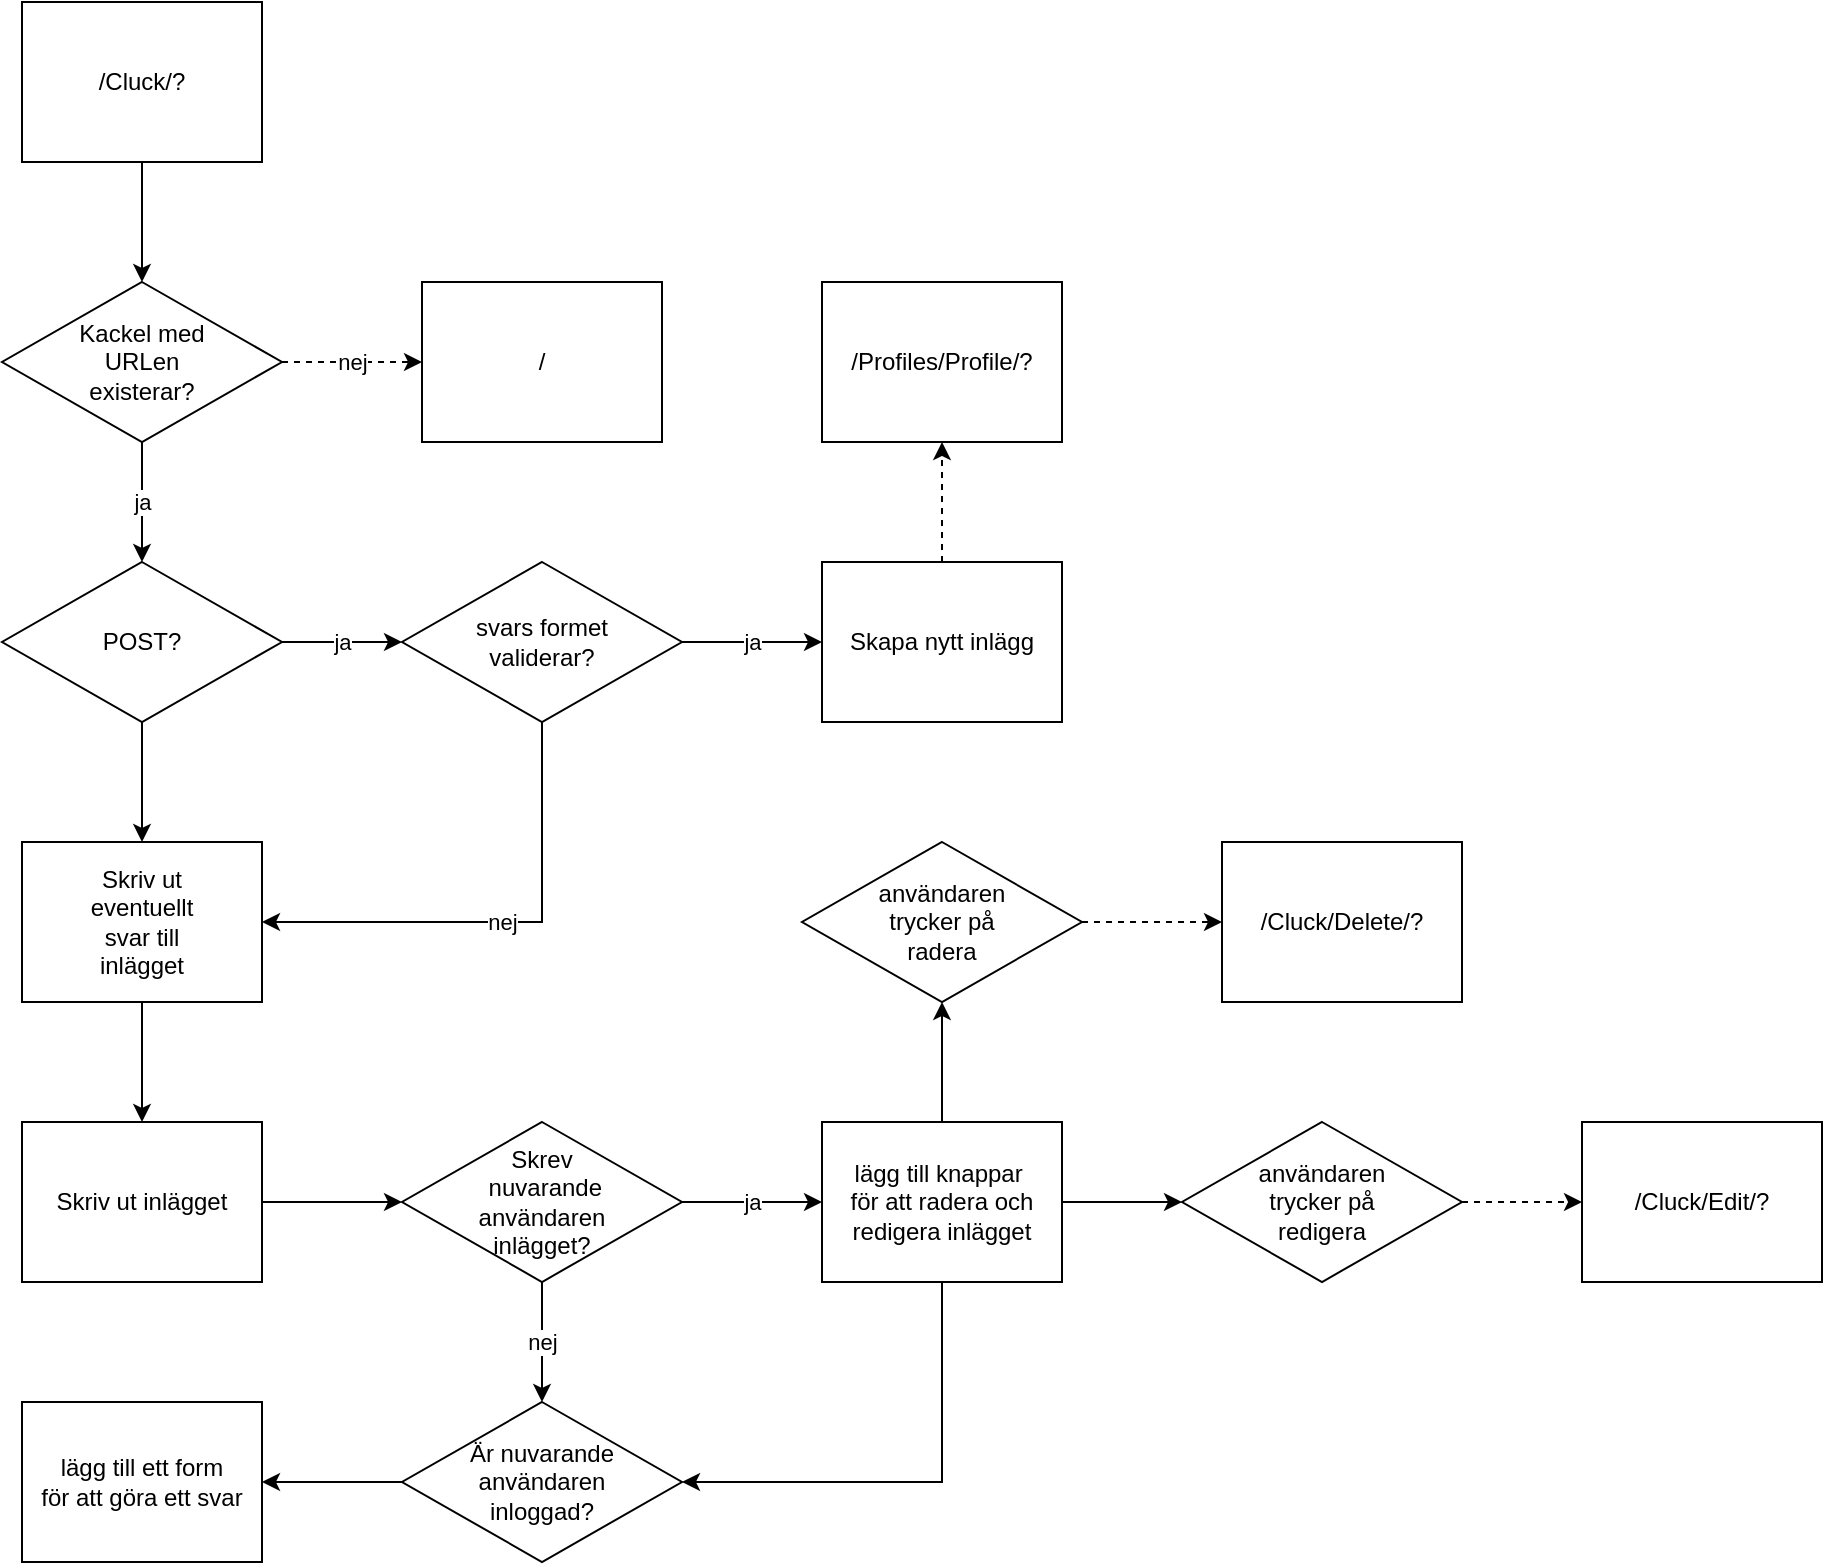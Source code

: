 <mxfile version="14.4.9" type="github">
  <diagram id="Y9szXQ_khthJUK_e-TBU" name="Page-1">
    <mxGraphModel dx="1422" dy="806" grid="1" gridSize="10" guides="1" tooltips="1" connect="1" arrows="1" fold="1" page="1" pageScale="1" pageWidth="2000" pageHeight="2000" math="0" shadow="0">
      <root>
        <mxCell id="0" />
        <mxCell id="1" parent="0" />
        <mxCell id="C6XxgDwA5r2vYgIf8eIn-3" value="" style="edgeStyle=orthogonalEdgeStyle;rounded=0;orthogonalLoop=1;jettySize=auto;html=1;" edge="1" parent="1" source="C6XxgDwA5r2vYgIf8eIn-1" target="C6XxgDwA5r2vYgIf8eIn-2">
          <mxGeometry relative="1" as="geometry" />
        </mxCell>
        <mxCell id="C6XxgDwA5r2vYgIf8eIn-1" value="/Cluck/?" style="rounded=0;whiteSpace=wrap;html=1;" vertex="1" parent="1">
          <mxGeometry x="80" y="40" width="120" height="80" as="geometry" />
        </mxCell>
        <mxCell id="C6XxgDwA5r2vYgIf8eIn-7" value="ja" style="edgeStyle=orthogonalEdgeStyle;rounded=0;orthogonalLoop=1;jettySize=auto;html=1;" edge="1" parent="1" source="C6XxgDwA5r2vYgIf8eIn-2" target="C6XxgDwA5r2vYgIf8eIn-6">
          <mxGeometry relative="1" as="geometry" />
        </mxCell>
        <mxCell id="C6XxgDwA5r2vYgIf8eIn-9" value="nej" style="edgeStyle=orthogonalEdgeStyle;rounded=0;orthogonalLoop=1;jettySize=auto;html=1;dashed=1;" edge="1" parent="1" source="C6XxgDwA5r2vYgIf8eIn-2" target="C6XxgDwA5r2vYgIf8eIn-8">
          <mxGeometry relative="1" as="geometry" />
        </mxCell>
        <mxCell id="C6XxgDwA5r2vYgIf8eIn-2" value="Kackel med&lt;br&gt;URLen&lt;br&gt;existerar?" style="rhombus;whiteSpace=wrap;html=1;rounded=0;" vertex="1" parent="1">
          <mxGeometry x="70" y="180" width="140" height="80" as="geometry" />
        </mxCell>
        <mxCell id="C6XxgDwA5r2vYgIf8eIn-11" value="ja" style="edgeStyle=orthogonalEdgeStyle;rounded=0;orthogonalLoop=1;jettySize=auto;html=1;" edge="1" parent="1" source="C6XxgDwA5r2vYgIf8eIn-6" target="C6XxgDwA5r2vYgIf8eIn-10">
          <mxGeometry relative="1" as="geometry" />
        </mxCell>
        <mxCell id="C6XxgDwA5r2vYgIf8eIn-17" value="" style="edgeStyle=orthogonalEdgeStyle;rounded=0;orthogonalLoop=1;jettySize=auto;html=1;" edge="1" parent="1" source="C6XxgDwA5r2vYgIf8eIn-6" target="C6XxgDwA5r2vYgIf8eIn-16">
          <mxGeometry relative="1" as="geometry" />
        </mxCell>
        <mxCell id="C6XxgDwA5r2vYgIf8eIn-6" value="POST?" style="rhombus;whiteSpace=wrap;html=1;rounded=0;" vertex="1" parent="1">
          <mxGeometry x="70" y="320" width="140" height="80" as="geometry" />
        </mxCell>
        <mxCell id="C6XxgDwA5r2vYgIf8eIn-8" value="/" style="whiteSpace=wrap;html=1;rounded=0;" vertex="1" parent="1">
          <mxGeometry x="280" y="180" width="120" height="80" as="geometry" />
        </mxCell>
        <mxCell id="C6XxgDwA5r2vYgIf8eIn-13" value="ja" style="edgeStyle=orthogonalEdgeStyle;rounded=0;orthogonalLoop=1;jettySize=auto;html=1;" edge="1" parent="1" source="C6XxgDwA5r2vYgIf8eIn-10" target="C6XxgDwA5r2vYgIf8eIn-12">
          <mxGeometry relative="1" as="geometry" />
        </mxCell>
        <mxCell id="C6XxgDwA5r2vYgIf8eIn-18" value="nej" style="edgeStyle=orthogonalEdgeStyle;rounded=0;orthogonalLoop=1;jettySize=auto;html=1;entryX=1;entryY=0.5;entryDx=0;entryDy=0;" edge="1" parent="1" source="C6XxgDwA5r2vYgIf8eIn-10" target="C6XxgDwA5r2vYgIf8eIn-16">
          <mxGeometry relative="1" as="geometry">
            <Array as="points">
              <mxPoint x="340" y="500" />
            </Array>
          </mxGeometry>
        </mxCell>
        <mxCell id="C6XxgDwA5r2vYgIf8eIn-10" value="svars formet&lt;br&gt;validerar?" style="rhombus;whiteSpace=wrap;html=1;rounded=0;" vertex="1" parent="1">
          <mxGeometry x="270" y="320" width="140" height="80" as="geometry" />
        </mxCell>
        <mxCell id="C6XxgDwA5r2vYgIf8eIn-15" value="" style="edgeStyle=orthogonalEdgeStyle;rounded=0;orthogonalLoop=1;jettySize=auto;html=1;dashed=1;" edge="1" parent="1" source="C6XxgDwA5r2vYgIf8eIn-12" target="C6XxgDwA5r2vYgIf8eIn-14">
          <mxGeometry relative="1" as="geometry" />
        </mxCell>
        <mxCell id="C6XxgDwA5r2vYgIf8eIn-12" value="Skapa nytt inlägg" style="whiteSpace=wrap;html=1;rounded=0;" vertex="1" parent="1">
          <mxGeometry x="480" y="320" width="120" height="80" as="geometry" />
        </mxCell>
        <mxCell id="C6XxgDwA5r2vYgIf8eIn-14" value="/Profiles/Profile/?" style="whiteSpace=wrap;html=1;rounded=0;" vertex="1" parent="1">
          <mxGeometry x="480" y="180" width="120" height="80" as="geometry" />
        </mxCell>
        <mxCell id="C6XxgDwA5r2vYgIf8eIn-20" value="" style="edgeStyle=orthogonalEdgeStyle;rounded=0;orthogonalLoop=1;jettySize=auto;html=1;" edge="1" parent="1" source="C6XxgDwA5r2vYgIf8eIn-16" target="C6XxgDwA5r2vYgIf8eIn-19">
          <mxGeometry relative="1" as="geometry" />
        </mxCell>
        <mxCell id="C6XxgDwA5r2vYgIf8eIn-16" value="Skriv ut&lt;br&gt;eventuellt&lt;br&gt;svar till&lt;br&gt;inlägget" style="whiteSpace=wrap;html=1;rounded=0;" vertex="1" parent="1">
          <mxGeometry x="80" y="460" width="120" height="80" as="geometry" />
        </mxCell>
        <mxCell id="C6XxgDwA5r2vYgIf8eIn-26" value="" style="edgeStyle=orthogonalEdgeStyle;rounded=0;orthogonalLoop=1;jettySize=auto;html=1;" edge="1" parent="1" source="C6XxgDwA5r2vYgIf8eIn-19" target="C6XxgDwA5r2vYgIf8eIn-25">
          <mxGeometry relative="1" as="geometry" />
        </mxCell>
        <mxCell id="C6XxgDwA5r2vYgIf8eIn-19" value="Skriv ut inlägget" style="whiteSpace=wrap;html=1;rounded=0;" vertex="1" parent="1">
          <mxGeometry x="80" y="600" width="120" height="80" as="geometry" />
        </mxCell>
        <mxCell id="C6XxgDwA5r2vYgIf8eIn-28" value="ja" style="edgeStyle=orthogonalEdgeStyle;rounded=0;orthogonalLoop=1;jettySize=auto;html=1;" edge="1" parent="1" source="C6XxgDwA5r2vYgIf8eIn-25" target="C6XxgDwA5r2vYgIf8eIn-27">
          <mxGeometry relative="1" as="geometry" />
        </mxCell>
        <mxCell id="C6XxgDwA5r2vYgIf8eIn-30" value="nej" style="edgeStyle=orthogonalEdgeStyle;rounded=0;orthogonalLoop=1;jettySize=auto;html=1;" edge="1" parent="1" source="C6XxgDwA5r2vYgIf8eIn-25" target="C6XxgDwA5r2vYgIf8eIn-29">
          <mxGeometry relative="1" as="geometry" />
        </mxCell>
        <mxCell id="C6XxgDwA5r2vYgIf8eIn-25" value="Skrev&lt;br&gt;&amp;nbsp;nuvarande&lt;br&gt;användaren&lt;br&gt;inlägget?" style="rhombus;whiteSpace=wrap;html=1;rounded=0;" vertex="1" parent="1">
          <mxGeometry x="270" y="600" width="140" height="80" as="geometry" />
        </mxCell>
        <mxCell id="C6XxgDwA5r2vYgIf8eIn-31" style="edgeStyle=orthogonalEdgeStyle;rounded=0;orthogonalLoop=1;jettySize=auto;html=1;" edge="1" parent="1" source="C6XxgDwA5r2vYgIf8eIn-27" target="C6XxgDwA5r2vYgIf8eIn-29">
          <mxGeometry relative="1" as="geometry">
            <Array as="points">
              <mxPoint x="540" y="780" />
            </Array>
          </mxGeometry>
        </mxCell>
        <mxCell id="C6XxgDwA5r2vYgIf8eIn-35" value="" style="edgeStyle=orthogonalEdgeStyle;rounded=0;orthogonalLoop=1;jettySize=auto;html=1;" edge="1" parent="1" source="C6XxgDwA5r2vYgIf8eIn-27" target="C6XxgDwA5r2vYgIf8eIn-34">
          <mxGeometry relative="1" as="geometry" />
        </mxCell>
        <mxCell id="C6XxgDwA5r2vYgIf8eIn-37" value="" style="edgeStyle=orthogonalEdgeStyle;rounded=0;orthogonalLoop=1;jettySize=auto;html=1;" edge="1" parent="1" source="C6XxgDwA5r2vYgIf8eIn-27" target="C6XxgDwA5r2vYgIf8eIn-36">
          <mxGeometry relative="1" as="geometry" />
        </mxCell>
        <mxCell id="C6XxgDwA5r2vYgIf8eIn-27" value="lägg till knappar&amp;nbsp;&lt;br&gt;för att radera och&lt;br&gt;redigera inlägget" style="whiteSpace=wrap;html=1;rounded=0;" vertex="1" parent="1">
          <mxGeometry x="480" y="600" width="120" height="80" as="geometry" />
        </mxCell>
        <mxCell id="C6XxgDwA5r2vYgIf8eIn-33" value="" style="edgeStyle=orthogonalEdgeStyle;rounded=0;orthogonalLoop=1;jettySize=auto;html=1;" edge="1" parent="1" source="C6XxgDwA5r2vYgIf8eIn-29" target="C6XxgDwA5r2vYgIf8eIn-32">
          <mxGeometry relative="1" as="geometry" />
        </mxCell>
        <mxCell id="C6XxgDwA5r2vYgIf8eIn-29" value="Är nuvarande&lt;br&gt;användaren &lt;br&gt;inloggad?" style="rhombus;whiteSpace=wrap;html=1;rounded=0;" vertex="1" parent="1">
          <mxGeometry x="270" y="740" width="140" height="80" as="geometry" />
        </mxCell>
        <mxCell id="C6XxgDwA5r2vYgIf8eIn-32" value="lägg till ett form&lt;br&gt;för att göra ett svar" style="whiteSpace=wrap;html=1;rounded=0;" vertex="1" parent="1">
          <mxGeometry x="80" y="740" width="120" height="80" as="geometry" />
        </mxCell>
        <mxCell id="C6XxgDwA5r2vYgIf8eIn-39" value="" style="edgeStyle=orthogonalEdgeStyle;rounded=0;orthogonalLoop=1;jettySize=auto;html=1;dashed=1;" edge="1" parent="1" source="C6XxgDwA5r2vYgIf8eIn-34" target="C6XxgDwA5r2vYgIf8eIn-38">
          <mxGeometry relative="1" as="geometry" />
        </mxCell>
        <mxCell id="C6XxgDwA5r2vYgIf8eIn-34" value="användaren&lt;br&gt;trycker på&lt;br&gt;radera" style="rhombus;whiteSpace=wrap;html=1;rounded=0;" vertex="1" parent="1">
          <mxGeometry x="470" y="460" width="140" height="80" as="geometry" />
        </mxCell>
        <mxCell id="C6XxgDwA5r2vYgIf8eIn-41" value="" style="edgeStyle=orthogonalEdgeStyle;rounded=0;orthogonalLoop=1;jettySize=auto;html=1;dashed=1;" edge="1" parent="1" source="C6XxgDwA5r2vYgIf8eIn-36" target="C6XxgDwA5r2vYgIf8eIn-40">
          <mxGeometry relative="1" as="geometry" />
        </mxCell>
        <mxCell id="C6XxgDwA5r2vYgIf8eIn-36" value="användaren&lt;br&gt;trycker på&lt;br&gt;redigera" style="rhombus;whiteSpace=wrap;html=1;rounded=0;" vertex="1" parent="1">
          <mxGeometry x="660" y="600" width="140" height="80" as="geometry" />
        </mxCell>
        <mxCell id="C6XxgDwA5r2vYgIf8eIn-38" value="/Cluck/Delete/?" style="whiteSpace=wrap;html=1;rounded=0;" vertex="1" parent="1">
          <mxGeometry x="680" y="460" width="120" height="80" as="geometry" />
        </mxCell>
        <mxCell id="C6XxgDwA5r2vYgIf8eIn-40" value="/Cluck/Edit/?" style="whiteSpace=wrap;html=1;rounded=0;" vertex="1" parent="1">
          <mxGeometry x="860" y="600" width="120" height="80" as="geometry" />
        </mxCell>
      </root>
    </mxGraphModel>
  </diagram>
</mxfile>
